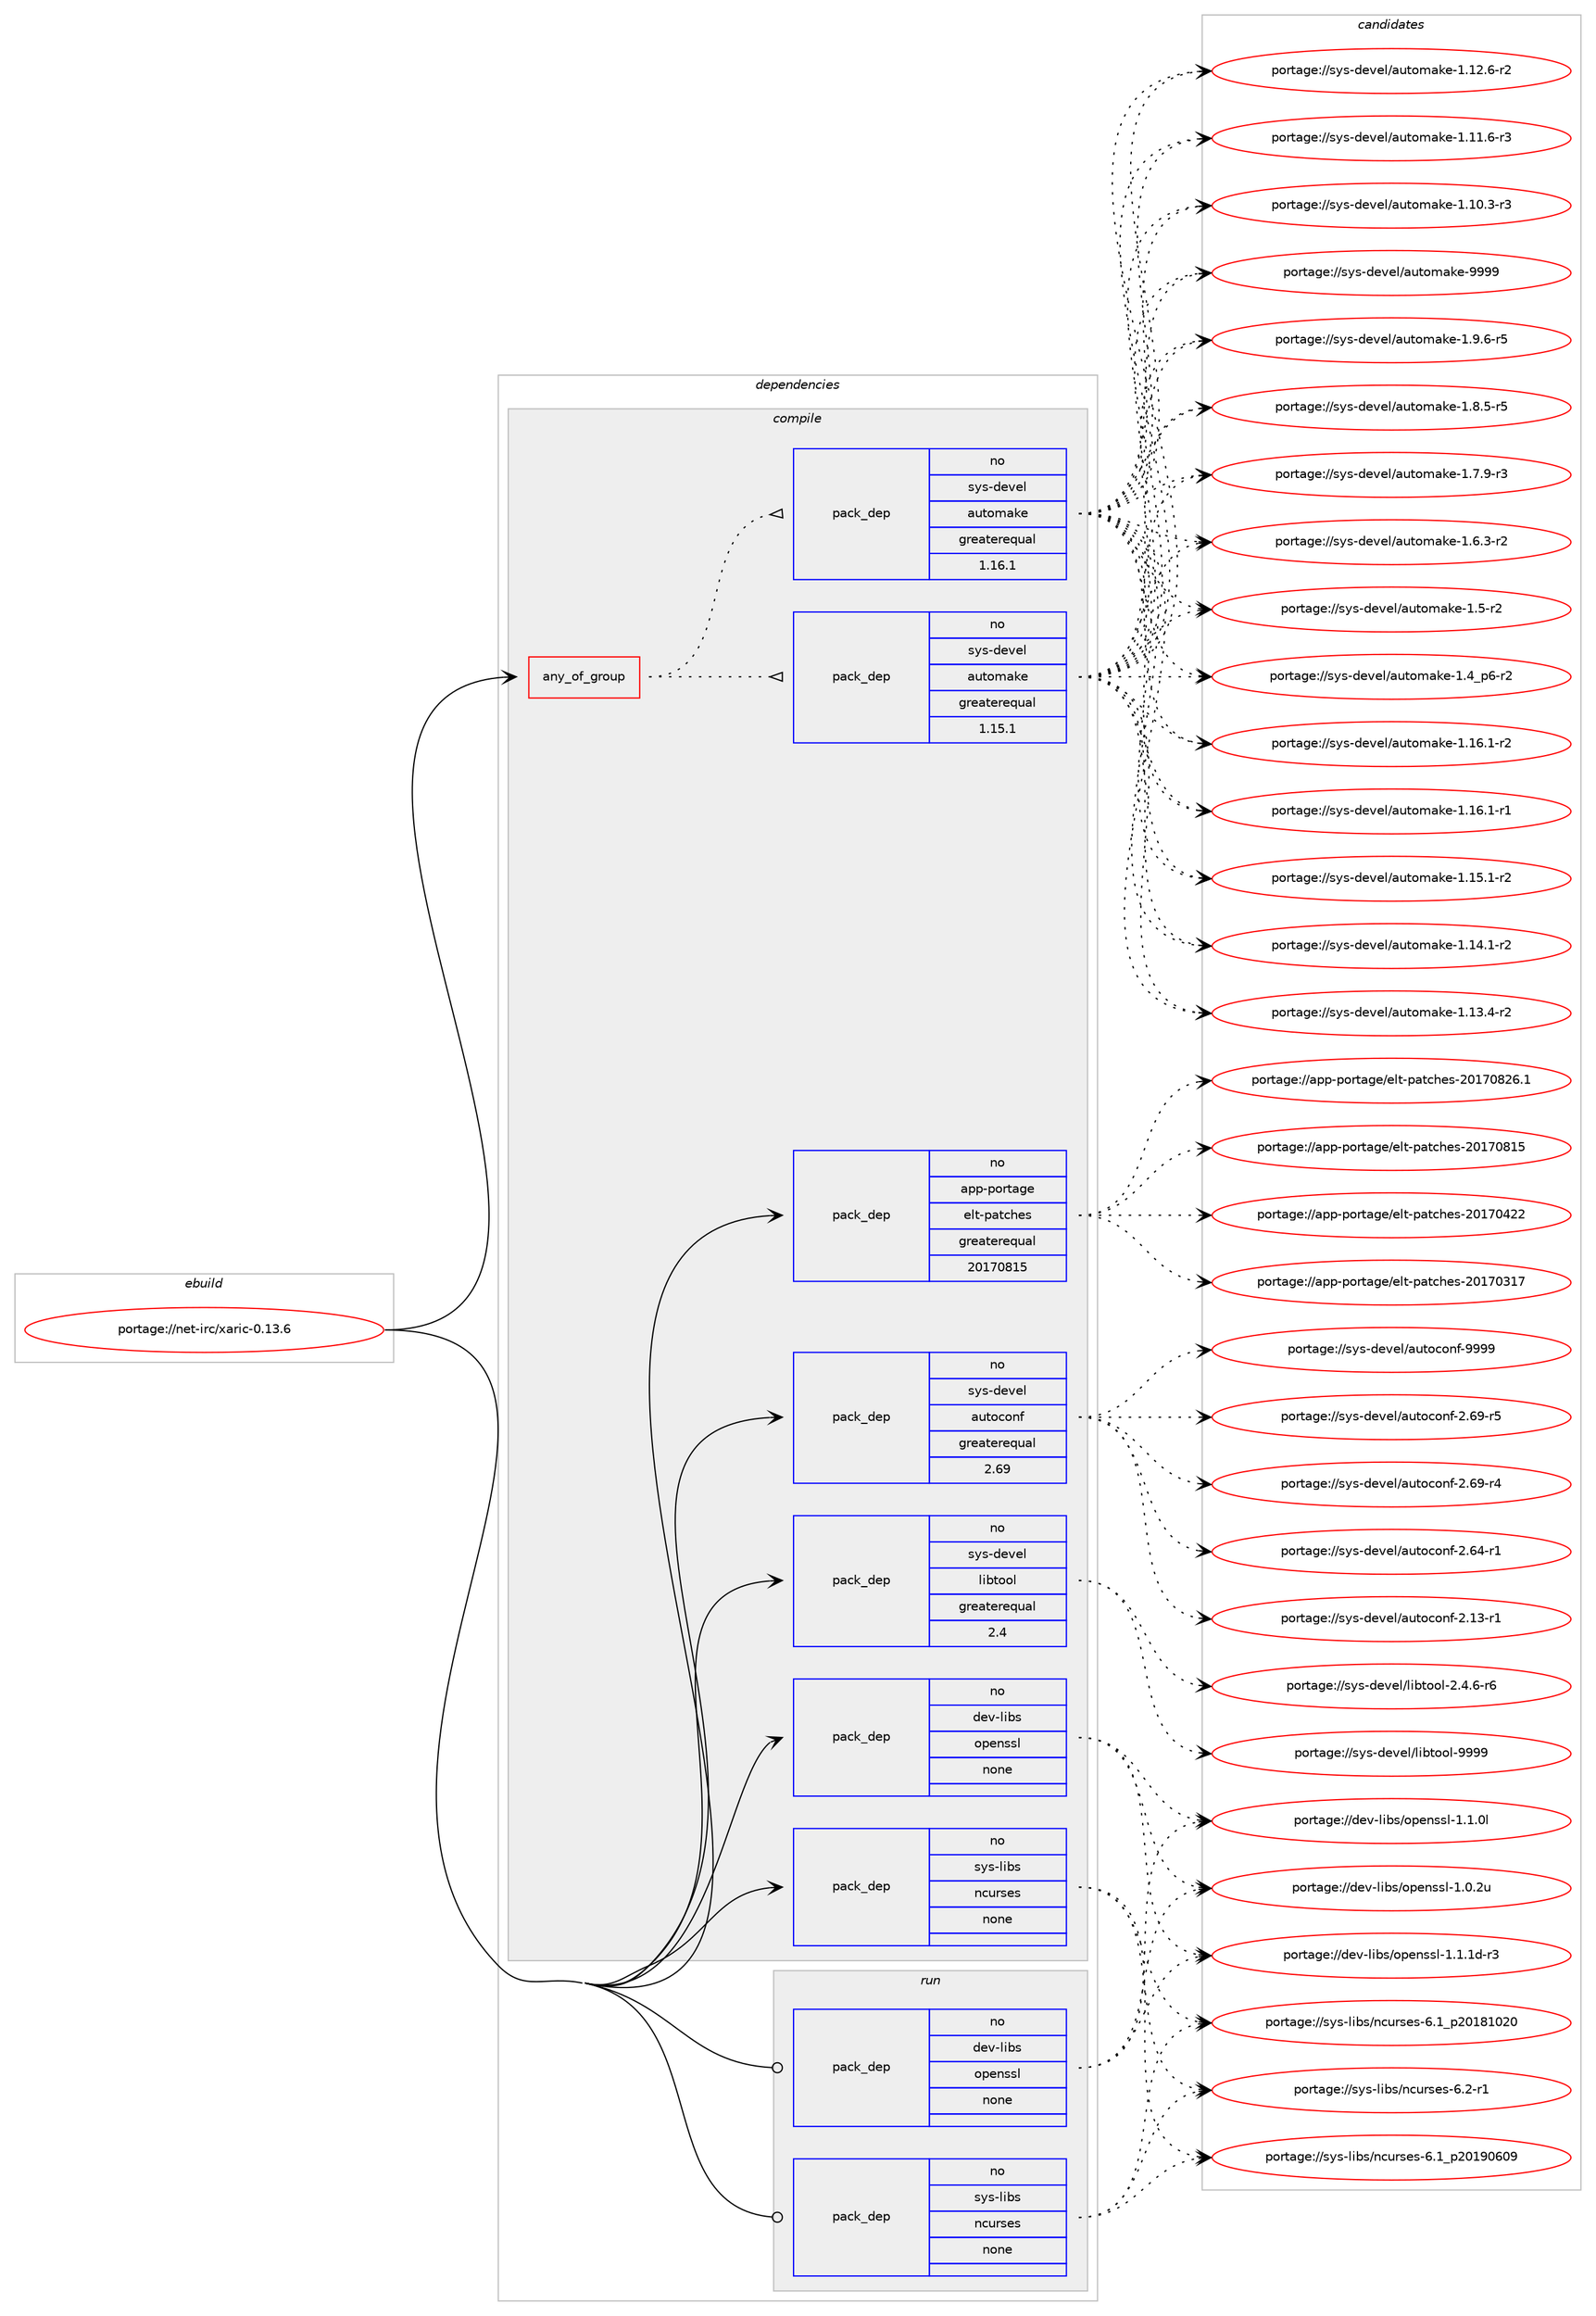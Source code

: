 digraph prolog {

# *************
# Graph options
# *************

newrank=true;
concentrate=true;
compound=true;
graph [rankdir=LR,fontname=Helvetica,fontsize=10,ranksep=1.5];#, ranksep=2.5, nodesep=0.2];
edge  [arrowhead=vee];
node  [fontname=Helvetica,fontsize=10];

# **********
# The ebuild
# **********

subgraph cluster_leftcol {
color=gray;
rank=same;
label=<<i>ebuild</i>>;
id [label="portage://net-irc/xaric-0.13.6", color=red, width=4, href="../net-irc/xaric-0.13.6.svg"];
}

# ****************
# The dependencies
# ****************

subgraph cluster_midcol {
color=gray;
label=<<i>dependencies</i>>;
subgraph cluster_compile {
fillcolor="#eeeeee";
style=filled;
label=<<i>compile</i>>;
subgraph any1492 {
dependency82246 [label=<<TABLE BORDER="0" CELLBORDER="1" CELLSPACING="0" CELLPADDING="4"><TR><TD CELLPADDING="10">any_of_group</TD></TR></TABLE>>, shape=none, color=red];subgraph pack63210 {
dependency82247 [label=<<TABLE BORDER="0" CELLBORDER="1" CELLSPACING="0" CELLPADDING="4" WIDTH="220"><TR><TD ROWSPAN="6" CELLPADDING="30">pack_dep</TD></TR><TR><TD WIDTH="110">no</TD></TR><TR><TD>sys-devel</TD></TR><TR><TD>automake</TD></TR><TR><TD>greaterequal</TD></TR><TR><TD>1.16.1</TD></TR></TABLE>>, shape=none, color=blue];
}
dependency82246:e -> dependency82247:w [weight=20,style="dotted",arrowhead="oinv"];
subgraph pack63211 {
dependency82248 [label=<<TABLE BORDER="0" CELLBORDER="1" CELLSPACING="0" CELLPADDING="4" WIDTH="220"><TR><TD ROWSPAN="6" CELLPADDING="30">pack_dep</TD></TR><TR><TD WIDTH="110">no</TD></TR><TR><TD>sys-devel</TD></TR><TR><TD>automake</TD></TR><TR><TD>greaterequal</TD></TR><TR><TD>1.15.1</TD></TR></TABLE>>, shape=none, color=blue];
}
dependency82246:e -> dependency82248:w [weight=20,style="dotted",arrowhead="oinv"];
}
id:e -> dependency82246:w [weight=20,style="solid",arrowhead="vee"];
subgraph pack63212 {
dependency82249 [label=<<TABLE BORDER="0" CELLBORDER="1" CELLSPACING="0" CELLPADDING="4" WIDTH="220"><TR><TD ROWSPAN="6" CELLPADDING="30">pack_dep</TD></TR><TR><TD WIDTH="110">no</TD></TR><TR><TD>app-portage</TD></TR><TR><TD>elt-patches</TD></TR><TR><TD>greaterequal</TD></TR><TR><TD>20170815</TD></TR></TABLE>>, shape=none, color=blue];
}
id:e -> dependency82249:w [weight=20,style="solid",arrowhead="vee"];
subgraph pack63213 {
dependency82250 [label=<<TABLE BORDER="0" CELLBORDER="1" CELLSPACING="0" CELLPADDING="4" WIDTH="220"><TR><TD ROWSPAN="6" CELLPADDING="30">pack_dep</TD></TR><TR><TD WIDTH="110">no</TD></TR><TR><TD>dev-libs</TD></TR><TR><TD>openssl</TD></TR><TR><TD>none</TD></TR><TR><TD></TD></TR></TABLE>>, shape=none, color=blue];
}
id:e -> dependency82250:w [weight=20,style="solid",arrowhead="vee"];
subgraph pack63214 {
dependency82251 [label=<<TABLE BORDER="0" CELLBORDER="1" CELLSPACING="0" CELLPADDING="4" WIDTH="220"><TR><TD ROWSPAN="6" CELLPADDING="30">pack_dep</TD></TR><TR><TD WIDTH="110">no</TD></TR><TR><TD>sys-devel</TD></TR><TR><TD>autoconf</TD></TR><TR><TD>greaterequal</TD></TR><TR><TD>2.69</TD></TR></TABLE>>, shape=none, color=blue];
}
id:e -> dependency82251:w [weight=20,style="solid",arrowhead="vee"];
subgraph pack63215 {
dependency82252 [label=<<TABLE BORDER="0" CELLBORDER="1" CELLSPACING="0" CELLPADDING="4" WIDTH="220"><TR><TD ROWSPAN="6" CELLPADDING="30">pack_dep</TD></TR><TR><TD WIDTH="110">no</TD></TR><TR><TD>sys-devel</TD></TR><TR><TD>libtool</TD></TR><TR><TD>greaterequal</TD></TR><TR><TD>2.4</TD></TR></TABLE>>, shape=none, color=blue];
}
id:e -> dependency82252:w [weight=20,style="solid",arrowhead="vee"];
subgraph pack63216 {
dependency82253 [label=<<TABLE BORDER="0" CELLBORDER="1" CELLSPACING="0" CELLPADDING="4" WIDTH="220"><TR><TD ROWSPAN="6" CELLPADDING="30">pack_dep</TD></TR><TR><TD WIDTH="110">no</TD></TR><TR><TD>sys-libs</TD></TR><TR><TD>ncurses</TD></TR><TR><TD>none</TD></TR><TR><TD></TD></TR></TABLE>>, shape=none, color=blue];
}
id:e -> dependency82253:w [weight=20,style="solid",arrowhead="vee"];
}
subgraph cluster_compileandrun {
fillcolor="#eeeeee";
style=filled;
label=<<i>compile and run</i>>;
}
subgraph cluster_run {
fillcolor="#eeeeee";
style=filled;
label=<<i>run</i>>;
subgraph pack63217 {
dependency82254 [label=<<TABLE BORDER="0" CELLBORDER="1" CELLSPACING="0" CELLPADDING="4" WIDTH="220"><TR><TD ROWSPAN="6" CELLPADDING="30">pack_dep</TD></TR><TR><TD WIDTH="110">no</TD></TR><TR><TD>dev-libs</TD></TR><TR><TD>openssl</TD></TR><TR><TD>none</TD></TR><TR><TD></TD></TR></TABLE>>, shape=none, color=blue];
}
id:e -> dependency82254:w [weight=20,style="solid",arrowhead="odot"];
subgraph pack63218 {
dependency82255 [label=<<TABLE BORDER="0" CELLBORDER="1" CELLSPACING="0" CELLPADDING="4" WIDTH="220"><TR><TD ROWSPAN="6" CELLPADDING="30">pack_dep</TD></TR><TR><TD WIDTH="110">no</TD></TR><TR><TD>sys-libs</TD></TR><TR><TD>ncurses</TD></TR><TR><TD>none</TD></TR><TR><TD></TD></TR></TABLE>>, shape=none, color=blue];
}
id:e -> dependency82255:w [weight=20,style="solid",arrowhead="odot"];
}
}

# **************
# The candidates
# **************

subgraph cluster_choices {
rank=same;
color=gray;
label=<<i>candidates</i>>;

subgraph choice63210 {
color=black;
nodesep=1;
choice115121115451001011181011084797117116111109971071014557575757 [label="portage://sys-devel/automake-9999", color=red, width=4,href="../sys-devel/automake-9999.svg"];
choice115121115451001011181011084797117116111109971071014549465746544511453 [label="portage://sys-devel/automake-1.9.6-r5", color=red, width=4,href="../sys-devel/automake-1.9.6-r5.svg"];
choice115121115451001011181011084797117116111109971071014549465646534511453 [label="portage://sys-devel/automake-1.8.5-r5", color=red, width=4,href="../sys-devel/automake-1.8.5-r5.svg"];
choice115121115451001011181011084797117116111109971071014549465546574511451 [label="portage://sys-devel/automake-1.7.9-r3", color=red, width=4,href="../sys-devel/automake-1.7.9-r3.svg"];
choice115121115451001011181011084797117116111109971071014549465446514511450 [label="portage://sys-devel/automake-1.6.3-r2", color=red, width=4,href="../sys-devel/automake-1.6.3-r2.svg"];
choice11512111545100101118101108479711711611110997107101454946534511450 [label="portage://sys-devel/automake-1.5-r2", color=red, width=4,href="../sys-devel/automake-1.5-r2.svg"];
choice115121115451001011181011084797117116111109971071014549465295112544511450 [label="portage://sys-devel/automake-1.4_p6-r2", color=red, width=4,href="../sys-devel/automake-1.4_p6-r2.svg"];
choice11512111545100101118101108479711711611110997107101454946495446494511450 [label="portage://sys-devel/automake-1.16.1-r2", color=red, width=4,href="../sys-devel/automake-1.16.1-r2.svg"];
choice11512111545100101118101108479711711611110997107101454946495446494511449 [label="portage://sys-devel/automake-1.16.1-r1", color=red, width=4,href="../sys-devel/automake-1.16.1-r1.svg"];
choice11512111545100101118101108479711711611110997107101454946495346494511450 [label="portage://sys-devel/automake-1.15.1-r2", color=red, width=4,href="../sys-devel/automake-1.15.1-r2.svg"];
choice11512111545100101118101108479711711611110997107101454946495246494511450 [label="portage://sys-devel/automake-1.14.1-r2", color=red, width=4,href="../sys-devel/automake-1.14.1-r2.svg"];
choice11512111545100101118101108479711711611110997107101454946495146524511450 [label="portage://sys-devel/automake-1.13.4-r2", color=red, width=4,href="../sys-devel/automake-1.13.4-r2.svg"];
choice11512111545100101118101108479711711611110997107101454946495046544511450 [label="portage://sys-devel/automake-1.12.6-r2", color=red, width=4,href="../sys-devel/automake-1.12.6-r2.svg"];
choice11512111545100101118101108479711711611110997107101454946494946544511451 [label="portage://sys-devel/automake-1.11.6-r3", color=red, width=4,href="../sys-devel/automake-1.11.6-r3.svg"];
choice11512111545100101118101108479711711611110997107101454946494846514511451 [label="portage://sys-devel/automake-1.10.3-r3", color=red, width=4,href="../sys-devel/automake-1.10.3-r3.svg"];
dependency82247:e -> choice115121115451001011181011084797117116111109971071014557575757:w [style=dotted,weight="100"];
dependency82247:e -> choice115121115451001011181011084797117116111109971071014549465746544511453:w [style=dotted,weight="100"];
dependency82247:e -> choice115121115451001011181011084797117116111109971071014549465646534511453:w [style=dotted,weight="100"];
dependency82247:e -> choice115121115451001011181011084797117116111109971071014549465546574511451:w [style=dotted,weight="100"];
dependency82247:e -> choice115121115451001011181011084797117116111109971071014549465446514511450:w [style=dotted,weight="100"];
dependency82247:e -> choice11512111545100101118101108479711711611110997107101454946534511450:w [style=dotted,weight="100"];
dependency82247:e -> choice115121115451001011181011084797117116111109971071014549465295112544511450:w [style=dotted,weight="100"];
dependency82247:e -> choice11512111545100101118101108479711711611110997107101454946495446494511450:w [style=dotted,weight="100"];
dependency82247:e -> choice11512111545100101118101108479711711611110997107101454946495446494511449:w [style=dotted,weight="100"];
dependency82247:e -> choice11512111545100101118101108479711711611110997107101454946495346494511450:w [style=dotted,weight="100"];
dependency82247:e -> choice11512111545100101118101108479711711611110997107101454946495246494511450:w [style=dotted,weight="100"];
dependency82247:e -> choice11512111545100101118101108479711711611110997107101454946495146524511450:w [style=dotted,weight="100"];
dependency82247:e -> choice11512111545100101118101108479711711611110997107101454946495046544511450:w [style=dotted,weight="100"];
dependency82247:e -> choice11512111545100101118101108479711711611110997107101454946494946544511451:w [style=dotted,weight="100"];
dependency82247:e -> choice11512111545100101118101108479711711611110997107101454946494846514511451:w [style=dotted,weight="100"];
}
subgraph choice63211 {
color=black;
nodesep=1;
choice115121115451001011181011084797117116111109971071014557575757 [label="portage://sys-devel/automake-9999", color=red, width=4,href="../sys-devel/automake-9999.svg"];
choice115121115451001011181011084797117116111109971071014549465746544511453 [label="portage://sys-devel/automake-1.9.6-r5", color=red, width=4,href="../sys-devel/automake-1.9.6-r5.svg"];
choice115121115451001011181011084797117116111109971071014549465646534511453 [label="portage://sys-devel/automake-1.8.5-r5", color=red, width=4,href="../sys-devel/automake-1.8.5-r5.svg"];
choice115121115451001011181011084797117116111109971071014549465546574511451 [label="portage://sys-devel/automake-1.7.9-r3", color=red, width=4,href="../sys-devel/automake-1.7.9-r3.svg"];
choice115121115451001011181011084797117116111109971071014549465446514511450 [label="portage://sys-devel/automake-1.6.3-r2", color=red, width=4,href="../sys-devel/automake-1.6.3-r2.svg"];
choice11512111545100101118101108479711711611110997107101454946534511450 [label="portage://sys-devel/automake-1.5-r2", color=red, width=4,href="../sys-devel/automake-1.5-r2.svg"];
choice115121115451001011181011084797117116111109971071014549465295112544511450 [label="portage://sys-devel/automake-1.4_p6-r2", color=red, width=4,href="../sys-devel/automake-1.4_p6-r2.svg"];
choice11512111545100101118101108479711711611110997107101454946495446494511450 [label="portage://sys-devel/automake-1.16.1-r2", color=red, width=4,href="../sys-devel/automake-1.16.1-r2.svg"];
choice11512111545100101118101108479711711611110997107101454946495446494511449 [label="portage://sys-devel/automake-1.16.1-r1", color=red, width=4,href="../sys-devel/automake-1.16.1-r1.svg"];
choice11512111545100101118101108479711711611110997107101454946495346494511450 [label="portage://sys-devel/automake-1.15.1-r2", color=red, width=4,href="../sys-devel/automake-1.15.1-r2.svg"];
choice11512111545100101118101108479711711611110997107101454946495246494511450 [label="portage://sys-devel/automake-1.14.1-r2", color=red, width=4,href="../sys-devel/automake-1.14.1-r2.svg"];
choice11512111545100101118101108479711711611110997107101454946495146524511450 [label="portage://sys-devel/automake-1.13.4-r2", color=red, width=4,href="../sys-devel/automake-1.13.4-r2.svg"];
choice11512111545100101118101108479711711611110997107101454946495046544511450 [label="portage://sys-devel/automake-1.12.6-r2", color=red, width=4,href="../sys-devel/automake-1.12.6-r2.svg"];
choice11512111545100101118101108479711711611110997107101454946494946544511451 [label="portage://sys-devel/automake-1.11.6-r3", color=red, width=4,href="../sys-devel/automake-1.11.6-r3.svg"];
choice11512111545100101118101108479711711611110997107101454946494846514511451 [label="portage://sys-devel/automake-1.10.3-r3", color=red, width=4,href="../sys-devel/automake-1.10.3-r3.svg"];
dependency82248:e -> choice115121115451001011181011084797117116111109971071014557575757:w [style=dotted,weight="100"];
dependency82248:e -> choice115121115451001011181011084797117116111109971071014549465746544511453:w [style=dotted,weight="100"];
dependency82248:e -> choice115121115451001011181011084797117116111109971071014549465646534511453:w [style=dotted,weight="100"];
dependency82248:e -> choice115121115451001011181011084797117116111109971071014549465546574511451:w [style=dotted,weight="100"];
dependency82248:e -> choice115121115451001011181011084797117116111109971071014549465446514511450:w [style=dotted,weight="100"];
dependency82248:e -> choice11512111545100101118101108479711711611110997107101454946534511450:w [style=dotted,weight="100"];
dependency82248:e -> choice115121115451001011181011084797117116111109971071014549465295112544511450:w [style=dotted,weight="100"];
dependency82248:e -> choice11512111545100101118101108479711711611110997107101454946495446494511450:w [style=dotted,weight="100"];
dependency82248:e -> choice11512111545100101118101108479711711611110997107101454946495446494511449:w [style=dotted,weight="100"];
dependency82248:e -> choice11512111545100101118101108479711711611110997107101454946495346494511450:w [style=dotted,weight="100"];
dependency82248:e -> choice11512111545100101118101108479711711611110997107101454946495246494511450:w [style=dotted,weight="100"];
dependency82248:e -> choice11512111545100101118101108479711711611110997107101454946495146524511450:w [style=dotted,weight="100"];
dependency82248:e -> choice11512111545100101118101108479711711611110997107101454946495046544511450:w [style=dotted,weight="100"];
dependency82248:e -> choice11512111545100101118101108479711711611110997107101454946494946544511451:w [style=dotted,weight="100"];
dependency82248:e -> choice11512111545100101118101108479711711611110997107101454946494846514511451:w [style=dotted,weight="100"];
}
subgraph choice63212 {
color=black;
nodesep=1;
choice971121124511211111411697103101471011081164511297116991041011154550484955485650544649 [label="portage://app-portage/elt-patches-20170826.1", color=red, width=4,href="../app-portage/elt-patches-20170826.1.svg"];
choice97112112451121111141169710310147101108116451129711699104101115455048495548564953 [label="portage://app-portage/elt-patches-20170815", color=red, width=4,href="../app-portage/elt-patches-20170815.svg"];
choice97112112451121111141169710310147101108116451129711699104101115455048495548525050 [label="portage://app-portage/elt-patches-20170422", color=red, width=4,href="../app-portage/elt-patches-20170422.svg"];
choice97112112451121111141169710310147101108116451129711699104101115455048495548514955 [label="portage://app-portage/elt-patches-20170317", color=red, width=4,href="../app-portage/elt-patches-20170317.svg"];
dependency82249:e -> choice971121124511211111411697103101471011081164511297116991041011154550484955485650544649:w [style=dotted,weight="100"];
dependency82249:e -> choice97112112451121111141169710310147101108116451129711699104101115455048495548564953:w [style=dotted,weight="100"];
dependency82249:e -> choice97112112451121111141169710310147101108116451129711699104101115455048495548525050:w [style=dotted,weight="100"];
dependency82249:e -> choice97112112451121111141169710310147101108116451129711699104101115455048495548514955:w [style=dotted,weight="100"];
}
subgraph choice63213 {
color=black;
nodesep=1;
choice1001011184510810598115471111121011101151151084549464946491004511451 [label="portage://dev-libs/openssl-1.1.1d-r3", color=red, width=4,href="../dev-libs/openssl-1.1.1d-r3.svg"];
choice100101118451081059811547111112101110115115108454946494648108 [label="portage://dev-libs/openssl-1.1.0l", color=red, width=4,href="../dev-libs/openssl-1.1.0l.svg"];
choice100101118451081059811547111112101110115115108454946484650117 [label="portage://dev-libs/openssl-1.0.2u", color=red, width=4,href="../dev-libs/openssl-1.0.2u.svg"];
dependency82250:e -> choice1001011184510810598115471111121011101151151084549464946491004511451:w [style=dotted,weight="100"];
dependency82250:e -> choice100101118451081059811547111112101110115115108454946494648108:w [style=dotted,weight="100"];
dependency82250:e -> choice100101118451081059811547111112101110115115108454946484650117:w [style=dotted,weight="100"];
}
subgraph choice63214 {
color=black;
nodesep=1;
choice115121115451001011181011084797117116111991111101024557575757 [label="portage://sys-devel/autoconf-9999", color=red, width=4,href="../sys-devel/autoconf-9999.svg"];
choice1151211154510010111810110847971171161119911111010245504654574511453 [label="portage://sys-devel/autoconf-2.69-r5", color=red, width=4,href="../sys-devel/autoconf-2.69-r5.svg"];
choice1151211154510010111810110847971171161119911111010245504654574511452 [label="portage://sys-devel/autoconf-2.69-r4", color=red, width=4,href="../sys-devel/autoconf-2.69-r4.svg"];
choice1151211154510010111810110847971171161119911111010245504654524511449 [label="portage://sys-devel/autoconf-2.64-r1", color=red, width=4,href="../sys-devel/autoconf-2.64-r1.svg"];
choice1151211154510010111810110847971171161119911111010245504649514511449 [label="portage://sys-devel/autoconf-2.13-r1", color=red, width=4,href="../sys-devel/autoconf-2.13-r1.svg"];
dependency82251:e -> choice115121115451001011181011084797117116111991111101024557575757:w [style=dotted,weight="100"];
dependency82251:e -> choice1151211154510010111810110847971171161119911111010245504654574511453:w [style=dotted,weight="100"];
dependency82251:e -> choice1151211154510010111810110847971171161119911111010245504654574511452:w [style=dotted,weight="100"];
dependency82251:e -> choice1151211154510010111810110847971171161119911111010245504654524511449:w [style=dotted,weight="100"];
dependency82251:e -> choice1151211154510010111810110847971171161119911111010245504649514511449:w [style=dotted,weight="100"];
}
subgraph choice63215 {
color=black;
nodesep=1;
choice1151211154510010111810110847108105981161111111084557575757 [label="portage://sys-devel/libtool-9999", color=red, width=4,href="../sys-devel/libtool-9999.svg"];
choice1151211154510010111810110847108105981161111111084550465246544511454 [label="portage://sys-devel/libtool-2.4.6-r6", color=red, width=4,href="../sys-devel/libtool-2.4.6-r6.svg"];
dependency82252:e -> choice1151211154510010111810110847108105981161111111084557575757:w [style=dotted,weight="100"];
dependency82252:e -> choice1151211154510010111810110847108105981161111111084550465246544511454:w [style=dotted,weight="100"];
}
subgraph choice63216 {
color=black;
nodesep=1;
choice11512111545108105981154711099117114115101115455446504511449 [label="portage://sys-libs/ncurses-6.2-r1", color=red, width=4,href="../sys-libs/ncurses-6.2-r1.svg"];
choice1151211154510810598115471109911711411510111545544649951125048495748544857 [label="portage://sys-libs/ncurses-6.1_p20190609", color=red, width=4,href="../sys-libs/ncurses-6.1_p20190609.svg"];
choice1151211154510810598115471109911711411510111545544649951125048495649485048 [label="portage://sys-libs/ncurses-6.1_p20181020", color=red, width=4,href="../sys-libs/ncurses-6.1_p20181020.svg"];
dependency82253:e -> choice11512111545108105981154711099117114115101115455446504511449:w [style=dotted,weight="100"];
dependency82253:e -> choice1151211154510810598115471109911711411510111545544649951125048495748544857:w [style=dotted,weight="100"];
dependency82253:e -> choice1151211154510810598115471109911711411510111545544649951125048495649485048:w [style=dotted,weight="100"];
}
subgraph choice63217 {
color=black;
nodesep=1;
choice1001011184510810598115471111121011101151151084549464946491004511451 [label="portage://dev-libs/openssl-1.1.1d-r3", color=red, width=4,href="../dev-libs/openssl-1.1.1d-r3.svg"];
choice100101118451081059811547111112101110115115108454946494648108 [label="portage://dev-libs/openssl-1.1.0l", color=red, width=4,href="../dev-libs/openssl-1.1.0l.svg"];
choice100101118451081059811547111112101110115115108454946484650117 [label="portage://dev-libs/openssl-1.0.2u", color=red, width=4,href="../dev-libs/openssl-1.0.2u.svg"];
dependency82254:e -> choice1001011184510810598115471111121011101151151084549464946491004511451:w [style=dotted,weight="100"];
dependency82254:e -> choice100101118451081059811547111112101110115115108454946494648108:w [style=dotted,weight="100"];
dependency82254:e -> choice100101118451081059811547111112101110115115108454946484650117:w [style=dotted,weight="100"];
}
subgraph choice63218 {
color=black;
nodesep=1;
choice11512111545108105981154711099117114115101115455446504511449 [label="portage://sys-libs/ncurses-6.2-r1", color=red, width=4,href="../sys-libs/ncurses-6.2-r1.svg"];
choice1151211154510810598115471109911711411510111545544649951125048495748544857 [label="portage://sys-libs/ncurses-6.1_p20190609", color=red, width=4,href="../sys-libs/ncurses-6.1_p20190609.svg"];
choice1151211154510810598115471109911711411510111545544649951125048495649485048 [label="portage://sys-libs/ncurses-6.1_p20181020", color=red, width=4,href="../sys-libs/ncurses-6.1_p20181020.svg"];
dependency82255:e -> choice11512111545108105981154711099117114115101115455446504511449:w [style=dotted,weight="100"];
dependency82255:e -> choice1151211154510810598115471109911711411510111545544649951125048495748544857:w [style=dotted,weight="100"];
dependency82255:e -> choice1151211154510810598115471109911711411510111545544649951125048495649485048:w [style=dotted,weight="100"];
}
}

}
